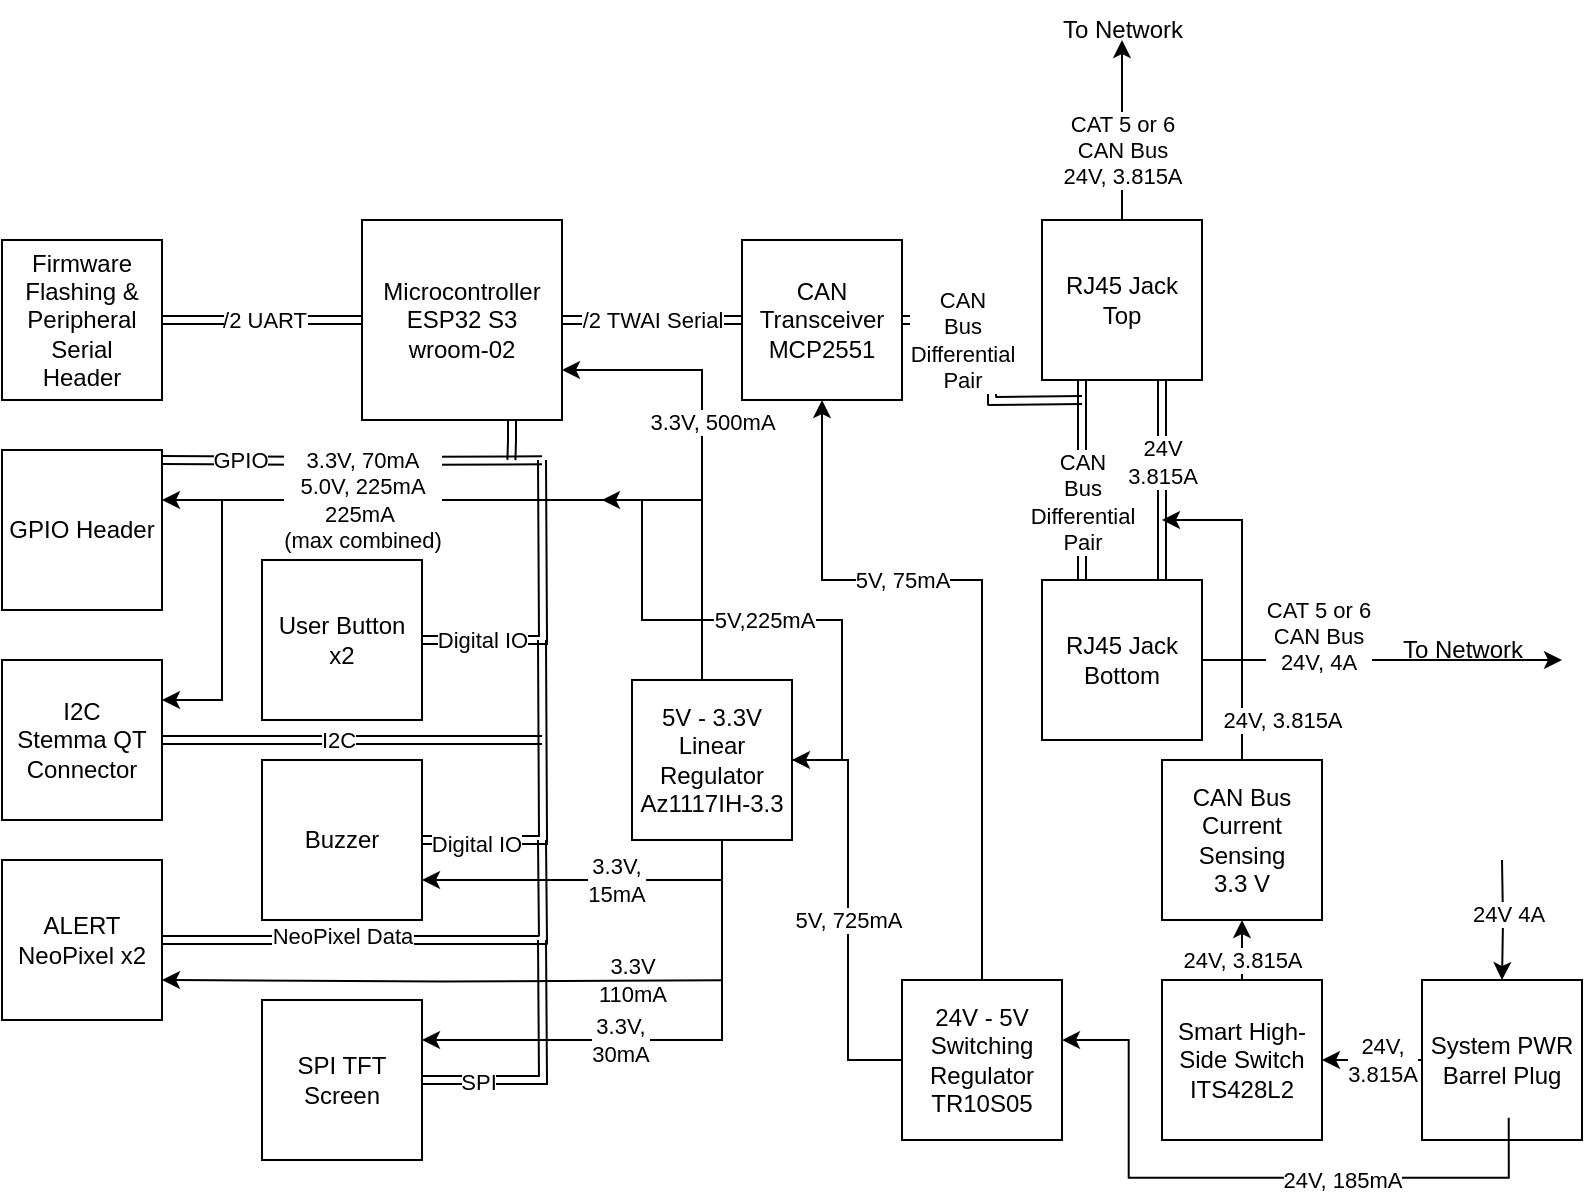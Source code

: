 <mxfile version="24.7.17">
  <diagram name="Page-1" id="OL-ri_v8O1SVaGKDePar">
    <mxGraphModel dx="1839" dy="570" grid="1" gridSize="10" guides="1" tooltips="1" connect="1" arrows="1" fold="1" page="1" pageScale="1" pageWidth="850" pageHeight="1100" math="0" shadow="0">
      <root>
        <mxCell id="0" />
        <mxCell id="1" parent="0" />
        <mxCell id="ekSo-SWd0g9FvmDKu4Mh-38" style="edgeStyle=orthogonalEdgeStyle;rounded=0;orthogonalLoop=1;jettySize=auto;html=1;exitX=1;exitY=0.25;exitDx=0;exitDy=0;shape=link;" parent="1" edge="1">
          <mxGeometry relative="1" as="geometry">
            <mxPoint x="70.0" y="300.143" as="targetPoint" />
            <mxPoint x="-120" y="300" as="sourcePoint" />
          </mxGeometry>
        </mxCell>
        <mxCell id="4orKWZVLOyduMUSRoOfS-15" value="GPIO" style="edgeLabel;html=1;align=center;verticalAlign=middle;resizable=0;points=[];" vertex="1" connectable="0" parent="ekSo-SWd0g9FvmDKu4Mh-38">
          <mxGeometry x="-0.598" relative="1" as="geometry">
            <mxPoint x="1" as="offset" />
          </mxGeometry>
        </mxCell>
        <mxCell id="oyfi-5hGYGsT8HOiiuwC-3" style="edgeStyle=orthogonalEdgeStyle;rounded=0;orthogonalLoop=1;jettySize=auto;html=1;exitX=0.25;exitY=1;exitDx=0;exitDy=0;entryX=0.25;entryY=0;entryDx=0;entryDy=0;shape=link;" parent="1" source="oyfi-5hGYGsT8HOiiuwC-1" target="oyfi-5hGYGsT8HOiiuwC-2" edge="1">
          <mxGeometry relative="1" as="geometry" />
        </mxCell>
        <mxCell id="oyfi-5hGYGsT8HOiiuwC-4" value="CAN&lt;div&gt;Bus&lt;/div&gt;&lt;div&gt;Differential&lt;br&gt;&lt;/div&gt;&lt;div&gt;Pair&lt;/div&gt;" style="edgeLabel;html=1;align=center;verticalAlign=middle;resizable=0;points=[];" parent="oyfi-5hGYGsT8HOiiuwC-3" vertex="1" connectable="0">
          <mxGeometry x="-0.15" y="-2" relative="1" as="geometry">
            <mxPoint x="2" y="18" as="offset" />
          </mxGeometry>
        </mxCell>
        <mxCell id="oyfi-5hGYGsT8HOiiuwC-5" style="edgeStyle=orthogonalEdgeStyle;rounded=0;orthogonalLoop=1;jettySize=auto;html=1;exitX=0.75;exitY=1;exitDx=0;exitDy=0;entryX=0.75;entryY=0;entryDx=0;entryDy=0;shape=link;" parent="1" source="oyfi-5hGYGsT8HOiiuwC-1" target="oyfi-5hGYGsT8HOiiuwC-2" edge="1">
          <mxGeometry relative="1" as="geometry" />
        </mxCell>
        <mxCell id="oyfi-5hGYGsT8HOiiuwC-6" value="24V&lt;div&gt;3.815A&lt;/div&gt;" style="edgeLabel;html=1;align=center;verticalAlign=middle;resizable=0;points=[];" parent="oyfi-5hGYGsT8HOiiuwC-5" vertex="1" connectable="0">
          <mxGeometry x="-0.293" relative="1" as="geometry">
            <mxPoint y="5" as="offset" />
          </mxGeometry>
        </mxCell>
        <mxCell id="XrycKpvrp2F0hZC2AMQf-7" style="edgeStyle=orthogonalEdgeStyle;rounded=0;orthogonalLoop=1;jettySize=auto;html=1;" parent="1" source="oyfi-5hGYGsT8HOiiuwC-1" edge="1">
          <mxGeometry relative="1" as="geometry">
            <mxPoint x="360" y="90" as="targetPoint" />
          </mxGeometry>
        </mxCell>
        <mxCell id="XrycKpvrp2F0hZC2AMQf-9" value="CAT 5 or 6&lt;div&gt;CAN Bus&lt;/div&gt;&lt;div&gt;24V, 3.815A&lt;/div&gt;" style="edgeLabel;html=1;align=center;verticalAlign=middle;resizable=0;points=[];" parent="XrycKpvrp2F0hZC2AMQf-7" vertex="1" connectable="0">
          <mxGeometry x="-0.097" y="-1" relative="1" as="geometry">
            <mxPoint x="-1" y="6" as="offset" />
          </mxGeometry>
        </mxCell>
        <mxCell id="oyfi-5hGYGsT8HOiiuwC-1" value="RJ45 Jack&lt;div&gt;Top&lt;/div&gt;" style="whiteSpace=wrap;html=1;aspect=fixed;" parent="1" vertex="1">
          <mxGeometry x="320" y="180" width="80" height="80" as="geometry" />
        </mxCell>
        <mxCell id="XrycKpvrp2F0hZC2AMQf-13" style="edgeStyle=orthogonalEdgeStyle;rounded=0;orthogonalLoop=1;jettySize=auto;html=1;" parent="1" source="oyfi-5hGYGsT8HOiiuwC-2" edge="1">
          <mxGeometry relative="1" as="geometry">
            <mxPoint x="580" y="400" as="targetPoint" />
          </mxGeometry>
        </mxCell>
        <mxCell id="oyfi-5hGYGsT8HOiiuwC-2" value="RJ45 Jack&lt;div&gt;Bottom&lt;/div&gt;" style="whiteSpace=wrap;html=1;aspect=fixed;" parent="1" vertex="1">
          <mxGeometry x="320" y="360" width="80" height="80" as="geometry" />
        </mxCell>
        <mxCell id="XrycKpvrp2F0hZC2AMQf-8" value="To Network" style="text;html=1;align=center;verticalAlign=middle;resizable=0;points=[];autosize=1;strokeColor=none;fillColor=none;" parent="1" vertex="1">
          <mxGeometry x="320" y="70" width="80" height="30" as="geometry" />
        </mxCell>
        <mxCell id="XrycKpvrp2F0hZC2AMQf-14" value="To Network" style="text;html=1;align=center;verticalAlign=middle;resizable=0;points=[];autosize=1;strokeColor=none;fillColor=none;" parent="1" vertex="1">
          <mxGeometry x="490" y="380" width="80" height="30" as="geometry" />
        </mxCell>
        <mxCell id="XrycKpvrp2F0hZC2AMQf-15" value="CAT 5 or 6&lt;div&gt;CAN Bus&lt;/div&gt;&lt;div&gt;24V, 4A&lt;/div&gt;" style="edgeLabel;html=1;align=center;verticalAlign=middle;resizable=0;points=[];" parent="1" vertex="1" connectable="0">
          <mxGeometry x="460" y="380.002" as="geometry">
            <mxPoint x="-2" y="8" as="offset" />
          </mxGeometry>
        </mxCell>
        <mxCell id="XrycKpvrp2F0hZC2AMQf-21" style="edgeStyle=orthogonalEdgeStyle;rounded=0;orthogonalLoop=1;jettySize=auto;html=1;entryX=0;entryY=0.5;entryDx=0;entryDy=0;shape=link;" parent="1" source="XrycKpvrp2F0hZC2AMQf-16" target="XrycKpvrp2F0hZC2AMQf-17" edge="1">
          <mxGeometry relative="1" as="geometry" />
        </mxCell>
        <mxCell id="XrycKpvrp2F0hZC2AMQf-22" value="/2 TWAI Serial" style="edgeLabel;html=1;align=center;verticalAlign=middle;resizable=0;points=[];" parent="XrycKpvrp2F0hZC2AMQf-21" vertex="1" connectable="0">
          <mxGeometry x="0.193" relative="1" as="geometry">
            <mxPoint x="-9" as="offset" />
          </mxGeometry>
        </mxCell>
        <mxCell id="ekSo-SWd0g9FvmDKu4Mh-39" style="edgeStyle=orthogonalEdgeStyle;rounded=0;orthogonalLoop=1;jettySize=auto;html=1;exitX=0.75;exitY=1;exitDx=0;exitDy=0;shape=link;" parent="1" source="XrycKpvrp2F0hZC2AMQf-16" edge="1">
          <mxGeometry relative="1" as="geometry">
            <mxPoint x="54.714" y="300" as="targetPoint" />
            <Array as="points">
              <mxPoint x="55" y="290" />
              <mxPoint x="55" y="290" />
            </Array>
          </mxGeometry>
        </mxCell>
        <mxCell id="XrycKpvrp2F0hZC2AMQf-16" value="&lt;div&gt;Microcontroller&lt;/div&gt;ESP32 S3&lt;div&gt;wroom-02&lt;/div&gt;" style="whiteSpace=wrap;html=1;aspect=fixed;" parent="1" vertex="1">
          <mxGeometry x="-20" y="180" width="100" height="100" as="geometry" />
        </mxCell>
        <mxCell id="ekSo-SWd0g9FvmDKu4Mh-42" style="edgeStyle=orthogonalEdgeStyle;rounded=0;orthogonalLoop=1;jettySize=auto;html=1;shape=link;" parent="1" source="XrycKpvrp2F0hZC2AMQf-17" edge="1">
          <mxGeometry relative="1" as="geometry">
            <mxPoint x="340" y="270" as="targetPoint" />
          </mxGeometry>
        </mxCell>
        <mxCell id="XrycKpvrp2F0hZC2AMQf-17" value="CAN Transceiver&lt;div&gt;MCP2551&lt;/div&gt;" style="whiteSpace=wrap;html=1;aspect=fixed;" parent="1" vertex="1">
          <mxGeometry x="170" y="190" width="80" height="80" as="geometry" />
        </mxCell>
        <mxCell id="ekSo-SWd0g9FvmDKu4Mh-13" style="edgeStyle=orthogonalEdgeStyle;rounded=0;orthogonalLoop=1;jettySize=auto;html=1;entryX=1;entryY=0.5;entryDx=0;entryDy=0;" parent="1" source="XrycKpvrp2F0hZC2AMQf-26" target="XrycKpvrp2F0hZC2AMQf-32" edge="1">
          <mxGeometry relative="1" as="geometry">
            <Array as="points">
              <mxPoint x="223" y="600" />
              <mxPoint x="223" y="450" />
            </Array>
          </mxGeometry>
        </mxCell>
        <mxCell id="4orKWZVLOyduMUSRoOfS-6" value="5V, 725mA" style="edgeLabel;html=1;align=center;verticalAlign=middle;resizable=0;points=[];" vertex="1" connectable="0" parent="ekSo-SWd0g9FvmDKu4Mh-13">
          <mxGeometry x="-0.264" relative="1" as="geometry">
            <mxPoint y="-22" as="offset" />
          </mxGeometry>
        </mxCell>
        <mxCell id="ekSo-SWd0g9FvmDKu4Mh-14" style="edgeStyle=orthogonalEdgeStyle;rounded=0;orthogonalLoop=1;jettySize=auto;html=1;entryX=0.5;entryY=1;entryDx=0;entryDy=0;" parent="1" source="XrycKpvrp2F0hZC2AMQf-26" target="XrycKpvrp2F0hZC2AMQf-17" edge="1">
          <mxGeometry relative="1" as="geometry">
            <Array as="points">
              <mxPoint x="290" y="360" />
              <mxPoint x="210" y="360" />
            </Array>
          </mxGeometry>
        </mxCell>
        <mxCell id="ekSo-SWd0g9FvmDKu4Mh-15" value="5V, 75mA" style="edgeLabel;html=1;align=center;verticalAlign=middle;resizable=0;points=[];" parent="ekSo-SWd0g9FvmDKu4Mh-14" vertex="1" connectable="0">
          <mxGeometry x="0.065" relative="1" as="geometry">
            <mxPoint x="-40" y="-3" as="offset" />
          </mxGeometry>
        </mxCell>
        <mxCell id="XrycKpvrp2F0hZC2AMQf-26" value="24V - 5V&lt;div&gt;Switching Regulator&lt;/div&gt;&lt;div&gt;TR10S05&lt;/div&gt;" style="whiteSpace=wrap;html=1;aspect=fixed;" parent="1" vertex="1">
          <mxGeometry x="250" y="560" width="80" height="80" as="geometry" />
        </mxCell>
        <mxCell id="ekSo-SWd0g9FvmDKu4Mh-17" style="edgeStyle=orthogonalEdgeStyle;rounded=0;orthogonalLoop=1;jettySize=auto;html=1;entryX=1;entryY=0.75;entryDx=0;entryDy=0;" parent="1" source="XrycKpvrp2F0hZC2AMQf-32" target="XrycKpvrp2F0hZC2AMQf-16" edge="1">
          <mxGeometry relative="1" as="geometry">
            <Array as="points">
              <mxPoint x="150" y="255" />
            </Array>
          </mxGeometry>
        </mxCell>
        <mxCell id="ekSo-SWd0g9FvmDKu4Mh-33" value="3.3V, 500mA" style="edgeLabel;html=1;align=center;verticalAlign=middle;resizable=0;points=[];" parent="ekSo-SWd0g9FvmDKu4Mh-17" vertex="1" connectable="0">
          <mxGeometry x="-0.5" relative="1" as="geometry">
            <mxPoint x="5" y="-73" as="offset" />
          </mxGeometry>
        </mxCell>
        <mxCell id="ekSo-SWd0g9FvmDKu4Mh-31" style="edgeStyle=orthogonalEdgeStyle;rounded=0;orthogonalLoop=1;jettySize=auto;html=1;entryX=1;entryY=0.75;entryDx=0;entryDy=0;" parent="1" source="XrycKpvrp2F0hZC2AMQf-32" target="HpbLE3dxOEh4a_S6CJni-2" edge="1">
          <mxGeometry relative="1" as="geometry">
            <Array as="points">
              <mxPoint x="160" y="510" />
            </Array>
          </mxGeometry>
        </mxCell>
        <mxCell id="4orKWZVLOyduMUSRoOfS-8" style="edgeStyle=orthogonalEdgeStyle;rounded=0;orthogonalLoop=1;jettySize=auto;html=1;exitX=1;exitY=0.5;exitDx=0;exitDy=0;" edge="1" parent="1" source="XrycKpvrp2F0hZC2AMQf-32">
          <mxGeometry relative="1" as="geometry">
            <mxPoint x="100.0" y="320" as="targetPoint" />
            <Array as="points">
              <mxPoint x="220" y="450" />
              <mxPoint x="220" y="380" />
              <mxPoint x="120" y="380" />
              <mxPoint x="120" y="320" />
            </Array>
          </mxGeometry>
        </mxCell>
        <mxCell id="4orKWZVLOyduMUSRoOfS-9" value="5V,225mA" style="edgeLabel;html=1;align=center;verticalAlign=middle;resizable=0;points=[];" vertex="1" connectable="0" parent="4orKWZVLOyduMUSRoOfS-8">
          <mxGeometry x="0.009" y="1" relative="1" as="geometry">
            <mxPoint x="4" y="-1" as="offset" />
          </mxGeometry>
        </mxCell>
        <mxCell id="XrycKpvrp2F0hZC2AMQf-32" value="5V - 3.3V&lt;div&gt;Linear&lt;/div&gt;&lt;div&gt;Regulator&lt;/div&gt;&lt;div&gt;Az1117IH-3.3&lt;br&gt;&lt;/div&gt;" style="whiteSpace=wrap;html=1;aspect=fixed;" parent="1" vertex="1">
          <mxGeometry x="115" y="410" width="80" height="80" as="geometry" />
        </mxCell>
        <mxCell id="XrycKpvrp2F0hZC2AMQf-38" style="edgeStyle=orthogonalEdgeStyle;rounded=0;orthogonalLoop=1;jettySize=auto;html=1;entryX=0;entryY=0.5;entryDx=0;entryDy=0;shape=link;" parent="1" source="XrycKpvrp2F0hZC2AMQf-37" target="XrycKpvrp2F0hZC2AMQf-16" edge="1">
          <mxGeometry relative="1" as="geometry" />
        </mxCell>
        <mxCell id="XrycKpvrp2F0hZC2AMQf-39" value="/2 UART" style="edgeLabel;html=1;align=center;verticalAlign=middle;resizable=0;points=[];" parent="XrycKpvrp2F0hZC2AMQf-38" vertex="1" connectable="0">
          <mxGeometry x="0.006" relative="1" as="geometry">
            <mxPoint as="offset" />
          </mxGeometry>
        </mxCell>
        <mxCell id="XrycKpvrp2F0hZC2AMQf-37" value="&lt;div&gt;Firmware Flashing &amp;amp; Peripheral Serial&lt;/div&gt;&lt;div&gt;Header&lt;/div&gt;" style="whiteSpace=wrap;html=1;aspect=fixed;" parent="1" vertex="1">
          <mxGeometry x="-200" y="190" width="80" height="80" as="geometry" />
        </mxCell>
        <mxCell id="ekSo-SWd0g9FvmDKu4Mh-36" style="edgeStyle=orthogonalEdgeStyle;rounded=0;orthogonalLoop=1;jettySize=auto;html=1;" parent="1" edge="1">
          <mxGeometry relative="1" as="geometry">
            <mxPoint x="-120" y="320" as="targetPoint" />
            <mxPoint x="150.0" y="320" as="sourcePoint" />
          </mxGeometry>
        </mxCell>
        <mxCell id="ekSo-SWd0g9FvmDKu4Mh-37" value="3.3V, 70mA&lt;div&gt;5.0V, 225mA&lt;br&gt;&lt;div&gt;&lt;div&gt;225mA&amp;nbsp;&lt;/div&gt;&lt;div&gt;(max combined)&lt;/div&gt;&lt;/div&gt;&lt;/div&gt;" style="edgeLabel;html=1;align=center;verticalAlign=middle;resizable=0;points=[];" parent="ekSo-SWd0g9FvmDKu4Mh-36" vertex="1" connectable="0">
          <mxGeometry x="0.258" relative="1" as="geometry">
            <mxPoint as="offset" />
          </mxGeometry>
        </mxCell>
        <mxCell id="XrycKpvrp2F0hZC2AMQf-40" value="&lt;div&gt;GPIO Header&lt;/div&gt;" style="whiteSpace=wrap;html=1;aspect=fixed;" parent="1" vertex="1">
          <mxGeometry x="-200" y="295" width="80" height="80" as="geometry" />
        </mxCell>
        <mxCell id="ekSo-SWd0g9FvmDKu4Mh-24" style="edgeStyle=orthogonalEdgeStyle;rounded=0;orthogonalLoop=1;jettySize=auto;html=1;shape=link;" parent="1" source="XrycKpvrp2F0hZC2AMQf-52" edge="1">
          <mxGeometry relative="1" as="geometry">
            <mxPoint x="70.0" y="440" as="targetPoint" />
          </mxGeometry>
        </mxCell>
        <mxCell id="4orKWZVLOyduMUSRoOfS-10" value="I2C" style="edgeLabel;html=1;align=center;verticalAlign=middle;resizable=0;points=[];" vertex="1" connectable="0" parent="ekSo-SWd0g9FvmDKu4Mh-24">
          <mxGeometry x="-0.077" relative="1" as="geometry">
            <mxPoint as="offset" />
          </mxGeometry>
        </mxCell>
        <mxCell id="ekSo-SWd0g9FvmDKu4Mh-46" style="edgeStyle=orthogonalEdgeStyle;rounded=0;orthogonalLoop=1;jettySize=auto;html=1;exitX=1;exitY=0.25;exitDx=0;exitDy=0;entryX=1;entryY=0.25;entryDx=0;entryDy=0;" parent="1" target="XrycKpvrp2F0hZC2AMQf-52" edge="1">
          <mxGeometry relative="1" as="geometry">
            <mxPoint x="-90" y="320" as="sourcePoint" />
            <Array as="points">
              <mxPoint x="-90" y="420" />
            </Array>
          </mxGeometry>
        </mxCell>
        <mxCell id="XrycKpvrp2F0hZC2AMQf-52" value="&lt;div&gt;I2C&lt;/div&gt;&lt;div&gt;Stemma QT&lt;/div&gt;&lt;div&gt;Connector&lt;/div&gt;" style="whiteSpace=wrap;html=1;aspect=fixed;" parent="1" vertex="1">
          <mxGeometry x="-200" y="400" width="80" height="80" as="geometry" />
        </mxCell>
        <mxCell id="ekSo-SWd0g9FvmDKu4Mh-25" style="edgeStyle=orthogonalEdgeStyle;rounded=0;orthogonalLoop=1;jettySize=auto;html=1;shape=link;" parent="1" source="HpbLE3dxOEh4a_S6CJni-1" edge="1">
          <mxGeometry relative="1" as="geometry">
            <mxPoint x="70.0" y="490" as="targetPoint" />
          </mxGeometry>
        </mxCell>
        <mxCell id="ekSo-SWd0g9FvmDKu4Mh-29" value="3.3V&lt;div&gt;110mA&lt;/div&gt;" style="edgeLabel;html=1;align=center;verticalAlign=middle;resizable=0;points=[];" parent="ekSo-SWd0g9FvmDKu4Mh-25" vertex="1" connectable="0">
          <mxGeometry x="-0.759" y="3" relative="1" as="geometry">
            <mxPoint x="206" y="23" as="offset" />
          </mxGeometry>
        </mxCell>
        <mxCell id="4orKWZVLOyduMUSRoOfS-11" value="NeoPixel Data" style="edgeLabel;html=1;align=center;verticalAlign=middle;resizable=0;points=[];" vertex="1" connectable="0" parent="ekSo-SWd0g9FvmDKu4Mh-25">
          <mxGeometry x="-0.252" y="2" relative="1" as="geometry">
            <mxPoint as="offset" />
          </mxGeometry>
        </mxCell>
        <mxCell id="ekSo-SWd0g9FvmDKu4Mh-45" style="edgeStyle=orthogonalEdgeStyle;rounded=0;orthogonalLoop=1;jettySize=auto;html=1;exitX=1;exitY=0.75;exitDx=0;exitDy=0;entryX=1;entryY=0.75;entryDx=0;entryDy=0;" parent="1" target="HpbLE3dxOEh4a_S6CJni-1" edge="1">
          <mxGeometry relative="1" as="geometry">
            <mxPoint x="160" y="560.182" as="sourcePoint" />
          </mxGeometry>
        </mxCell>
        <mxCell id="HpbLE3dxOEh4a_S6CJni-1" value="ALERT&lt;div&gt;NeoPixel x2&lt;/div&gt;" style="whiteSpace=wrap;html=1;aspect=fixed;" parent="1" vertex="1">
          <mxGeometry x="-200" y="500" width="80" height="80" as="geometry" />
        </mxCell>
        <mxCell id="ekSo-SWd0g9FvmDKu4Mh-20" style="edgeStyle=orthogonalEdgeStyle;rounded=0;orthogonalLoop=1;jettySize=auto;html=1;shape=link;" parent="1" source="HpbLE3dxOEh4a_S6CJni-2" edge="1">
          <mxGeometry relative="1" as="geometry">
            <mxPoint x="70.0" y="390" as="targetPoint" />
          </mxGeometry>
        </mxCell>
        <mxCell id="ekSo-SWd0g9FvmDKu4Mh-22" value="3.3V,&lt;div&gt;15mA&lt;/div&gt;" style="edgeLabel;html=1;align=center;verticalAlign=middle;resizable=0;points=[];" parent="ekSo-SWd0g9FvmDKu4Mh-20" vertex="1" connectable="0">
          <mxGeometry x="-0.71" y="-2" relative="1" as="geometry">
            <mxPoint x="73" y="18" as="offset" />
          </mxGeometry>
        </mxCell>
        <mxCell id="4orKWZVLOyduMUSRoOfS-13" value="Digital IO" style="edgeLabel;html=1;align=center;verticalAlign=middle;resizable=0;points=[];" vertex="1" connectable="0" parent="ekSo-SWd0g9FvmDKu4Mh-20">
          <mxGeometry x="-0.665" y="-2" relative="1" as="geometry">
            <mxPoint as="offset" />
          </mxGeometry>
        </mxCell>
        <mxCell id="HpbLE3dxOEh4a_S6CJni-2" value="Buzzer" style="whiteSpace=wrap;html=1;aspect=fixed;" parent="1" vertex="1">
          <mxGeometry x="-70" y="450" width="80" height="80" as="geometry" />
        </mxCell>
        <mxCell id="ekSo-SWd0g9FvmDKu4Mh-1" style="edgeStyle=orthogonalEdgeStyle;rounded=0;orthogonalLoop=1;jettySize=auto;html=1;entryX=1;entryY=0.5;entryDx=0;entryDy=0;" parent="1" source="HpbLE3dxOEh4a_S6CJni-8" target="fV9_LtwaisOyKF20sLS7-4" edge="1">
          <mxGeometry relative="1" as="geometry" />
        </mxCell>
        <mxCell id="ekSo-SWd0g9FvmDKu4Mh-2" value="24V,&lt;div&gt;3.815A&lt;/div&gt;" style="edgeLabel;html=1;align=center;verticalAlign=middle;resizable=0;points=[];" parent="ekSo-SWd0g9FvmDKu4Mh-1" vertex="1" connectable="0">
          <mxGeometry x="0.203" relative="1" as="geometry">
            <mxPoint x="10" as="offset" />
          </mxGeometry>
        </mxCell>
        <mxCell id="4orKWZVLOyduMUSRoOfS-1" style="edgeStyle=orthogonalEdgeStyle;rounded=0;orthogonalLoop=1;jettySize=auto;html=1;entryX=0.5;entryY=0;entryDx=0;entryDy=0;" edge="1" parent="1" target="HpbLE3dxOEh4a_S6CJni-8">
          <mxGeometry relative="1" as="geometry">
            <mxPoint x="550" y="500" as="sourcePoint" />
          </mxGeometry>
        </mxCell>
        <mxCell id="4orKWZVLOyduMUSRoOfS-2" value="24V 4A" style="edgeLabel;html=1;align=center;verticalAlign=middle;resizable=0;points=[];" vertex="1" connectable="0" parent="4orKWZVLOyduMUSRoOfS-1">
          <mxGeometry x="-0.1" y="2" relative="1" as="geometry">
            <mxPoint as="offset" />
          </mxGeometry>
        </mxCell>
        <mxCell id="HpbLE3dxOEh4a_S6CJni-8" value="System PWR Barrel Plug" style="whiteSpace=wrap;html=1;aspect=fixed;" parent="1" vertex="1">
          <mxGeometry x="510" y="560" width="80" height="80" as="geometry" />
        </mxCell>
        <mxCell id="ekSo-SWd0g9FvmDKu4Mh-5" style="edgeStyle=orthogonalEdgeStyle;rounded=0;orthogonalLoop=1;jettySize=auto;html=1;" parent="1" source="HpbLE3dxOEh4a_S6CJni-10" edge="1">
          <mxGeometry relative="1" as="geometry">
            <mxPoint x="380" y="330" as="targetPoint" />
            <Array as="points">
              <mxPoint x="420" y="330" />
            </Array>
          </mxGeometry>
        </mxCell>
        <mxCell id="ekSo-SWd0g9FvmDKu4Mh-47" value="&lt;span style=&quot;caret-color: rgba(0, 0, 0, 0); color: rgba(0, 0, 0, 0); font-family: monospace; font-size: 0px; text-align: start; background-color: rgb(251, 251, 251);&quot;&gt;%3CmxGraphModel%3E%3Croot%3E%3CmxCell%20id%3D%220%22%2F%3E%3CmxCell%20id%3D%221%22%20parent%3D%220%22%2F%3E%3CmxCell%20id%3D%222%22%20value%3D%2224V%2C%203.185A%22%20style%3D%22edgeLabel%3Bhtml%3D1%3Balign%3Dcenter%3BverticalAlign%3Dmiddle%3Bresizable%3D0%3Bpoints%3D%5B%5D%3B%22%20vertex%3D%221%22%20connectable%3D%220%22%20parent%3D%221%22%3E%3CmxGeometry%20x%3D%22420.013%22%20y%3D%22549.859%22%20as%3D%22geometry%22%2F%3E%3C%2FmxCell%3E%3C%2Froot%3E%3C%2FmxGraphModel%3E&lt;/span&gt;" style="edgeLabel;html=1;align=center;verticalAlign=middle;resizable=0;points=[];" parent="ekSo-SWd0g9FvmDKu4Mh-5" vertex="1" connectable="0">
          <mxGeometry x="-0.75" relative="1" as="geometry">
            <mxPoint as="offset" />
          </mxGeometry>
        </mxCell>
        <mxCell id="HpbLE3dxOEh4a_S6CJni-10" value="CAN Bus Current Sensing&lt;div&gt;3.3 V&lt;/div&gt;" style="whiteSpace=wrap;html=1;aspect=fixed;" parent="1" vertex="1">
          <mxGeometry x="380" y="450" width="80" height="80" as="geometry" />
        </mxCell>
        <mxCell id="ekSo-SWd0g9FvmDKu4Mh-19" style="edgeStyle=orthogonalEdgeStyle;rounded=0;orthogonalLoop=1;jettySize=auto;html=1;shape=link;" parent="1" source="HpbLE3dxOEh4a_S6CJni-11" edge="1">
          <mxGeometry relative="1" as="geometry">
            <mxPoint x="70" y="300" as="targetPoint" />
          </mxGeometry>
        </mxCell>
        <mxCell id="4orKWZVLOyduMUSRoOfS-12" value="Digital IO" style="edgeLabel;html=1;align=center;verticalAlign=middle;resizable=0;points=[];" vertex="1" connectable="0" parent="ekSo-SWd0g9FvmDKu4Mh-19">
          <mxGeometry x="-0.681" y="1" relative="1" as="geometry">
            <mxPoint x="6" y="1" as="offset" />
          </mxGeometry>
        </mxCell>
        <mxCell id="HpbLE3dxOEh4a_S6CJni-11" value="User Button&lt;div&gt;x2&lt;/div&gt;" style="whiteSpace=wrap;html=1;aspect=fixed;" parent="1" vertex="1">
          <mxGeometry x="-70" y="350" width="80" height="80" as="geometry" />
        </mxCell>
        <mxCell id="ekSo-SWd0g9FvmDKu4Mh-3" style="edgeStyle=orthogonalEdgeStyle;rounded=0;orthogonalLoop=1;jettySize=auto;html=1;entryX=0.5;entryY=1;entryDx=0;entryDy=0;" parent="1" source="fV9_LtwaisOyKF20sLS7-4" target="HpbLE3dxOEh4a_S6CJni-10" edge="1">
          <mxGeometry relative="1" as="geometry" />
        </mxCell>
        <mxCell id="ekSo-SWd0g9FvmDKu4Mh-4" value="24V, 3.815A" style="edgeLabel;html=1;align=center;verticalAlign=middle;resizable=0;points=[];" parent="ekSo-SWd0g9FvmDKu4Mh-3" vertex="1" connectable="0">
          <mxGeometry x="0.636" y="1" relative="1" as="geometry">
            <mxPoint x="1" y="11" as="offset" />
          </mxGeometry>
        </mxCell>
        <mxCell id="fV9_LtwaisOyKF20sLS7-4" value="Smart High-Side Switch&lt;div&gt;ITS428L2&lt;/div&gt;" style="whiteSpace=wrap;html=1;aspect=fixed;" parent="1" vertex="1">
          <mxGeometry x="380" y="560" width="80" height="80" as="geometry" />
        </mxCell>
        <mxCell id="ekSo-SWd0g9FvmDKu4Mh-9" style="edgeStyle=orthogonalEdgeStyle;rounded=0;orthogonalLoop=1;jettySize=auto;html=1;entryX=0.958;entryY=0.514;entryDx=0;entryDy=0;entryPerimeter=0;" parent="1" edge="1">
          <mxGeometry relative="1" as="geometry">
            <mxPoint x="553.36" y="628.91" as="sourcePoint" />
            <mxPoint x="330.0" y="590.03" as="targetPoint" />
            <Array as="points">
              <mxPoint x="363.36" y="658.91" />
              <mxPoint x="363.36" y="589.91" />
            </Array>
          </mxGeometry>
        </mxCell>
        <mxCell id="ekSo-SWd0g9FvmDKu4Mh-10" value="24V, 185mA" style="edgeLabel;html=1;align=center;verticalAlign=middle;resizable=0;points=[];" parent="ekSo-SWd0g9FvmDKu4Mh-9" vertex="1" connectable="0">
          <mxGeometry x="-0.292" y="1" relative="1" as="geometry">
            <mxPoint as="offset" />
          </mxGeometry>
        </mxCell>
        <mxCell id="ekSo-SWd0g9FvmDKu4Mh-28" style="edgeStyle=orthogonalEdgeStyle;rounded=0;orthogonalLoop=1;jettySize=auto;html=1;shape=link;" parent="1" source="ekSo-SWd0g9FvmDKu4Mh-27" edge="1">
          <mxGeometry relative="1" as="geometry">
            <mxPoint x="70.0" y="540" as="targetPoint" />
          </mxGeometry>
        </mxCell>
        <mxCell id="4orKWZVLOyduMUSRoOfS-14" value="SPI" style="edgeLabel;html=1;align=center;verticalAlign=middle;resizable=0;points=[];" vertex="1" connectable="0" parent="ekSo-SWd0g9FvmDKu4Mh-28">
          <mxGeometry x="-0.578" y="-1" relative="1" as="geometry">
            <mxPoint as="offset" />
          </mxGeometry>
        </mxCell>
        <mxCell id="ekSo-SWd0g9FvmDKu4Mh-32" style="edgeStyle=orthogonalEdgeStyle;rounded=0;orthogonalLoop=1;jettySize=auto;html=1;entryX=1;entryY=0.25;entryDx=0;entryDy=0;" parent="1" target="ekSo-SWd0g9FvmDKu4Mh-27" edge="1">
          <mxGeometry relative="1" as="geometry">
            <mxPoint x="160" y="510" as="sourcePoint" />
            <Array as="points">
              <mxPoint x="160" y="590" />
            </Array>
          </mxGeometry>
        </mxCell>
        <mxCell id="ekSo-SWd0g9FvmDKu4Mh-34" value="3.3V,&lt;div&gt;30mA&lt;/div&gt;" style="edgeLabel;html=1;align=center;verticalAlign=middle;resizable=0;points=[];" parent="ekSo-SWd0g9FvmDKu4Mh-32" vertex="1" connectable="0">
          <mxGeometry x="0.181" relative="1" as="geometry">
            <mxPoint x="5" as="offset" />
          </mxGeometry>
        </mxCell>
        <mxCell id="ekSo-SWd0g9FvmDKu4Mh-27" value="SPI TFT Screen" style="whiteSpace=wrap;html=1;aspect=fixed;" parent="1" vertex="1">
          <mxGeometry x="-70" y="570" width="80" height="80" as="geometry" />
        </mxCell>
        <mxCell id="ekSo-SWd0g9FvmDKu4Mh-43" value="CAN&lt;div&gt;Bus&lt;/div&gt;&lt;div&gt;Differential&lt;br&gt;&lt;/div&gt;&lt;div&gt;Pair&lt;/div&gt;" style="edgeLabel;html=1;align=center;verticalAlign=middle;resizable=0;points=[];" parent="1" vertex="1" connectable="0">
          <mxGeometry x="280" y="239.999" as="geometry" />
        </mxCell>
        <mxCell id="ekSo-SWd0g9FvmDKu4Mh-48" value="24V, 3.815A" style="edgeLabel;html=1;align=center;verticalAlign=middle;resizable=0;points=[];" parent="1" vertex="1" connectable="0">
          <mxGeometry x="440.003" y="429.999" as="geometry" />
        </mxCell>
      </root>
    </mxGraphModel>
  </diagram>
</mxfile>
